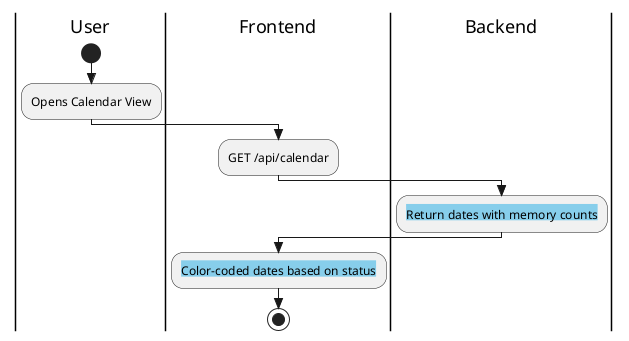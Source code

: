 
@startuml calendar-module
skinparam style strictuml
skinparam defaultTextAlignment center

|User|
start
:Opens Calendar View;

|Frontend|
:GET /api/calendar;

|Backend|
:<back:SkyBlue>Return dates with memory counts;

|Frontend|
:<back:SkyBlue>Color-coded dates based on status;
stop
@enduml
